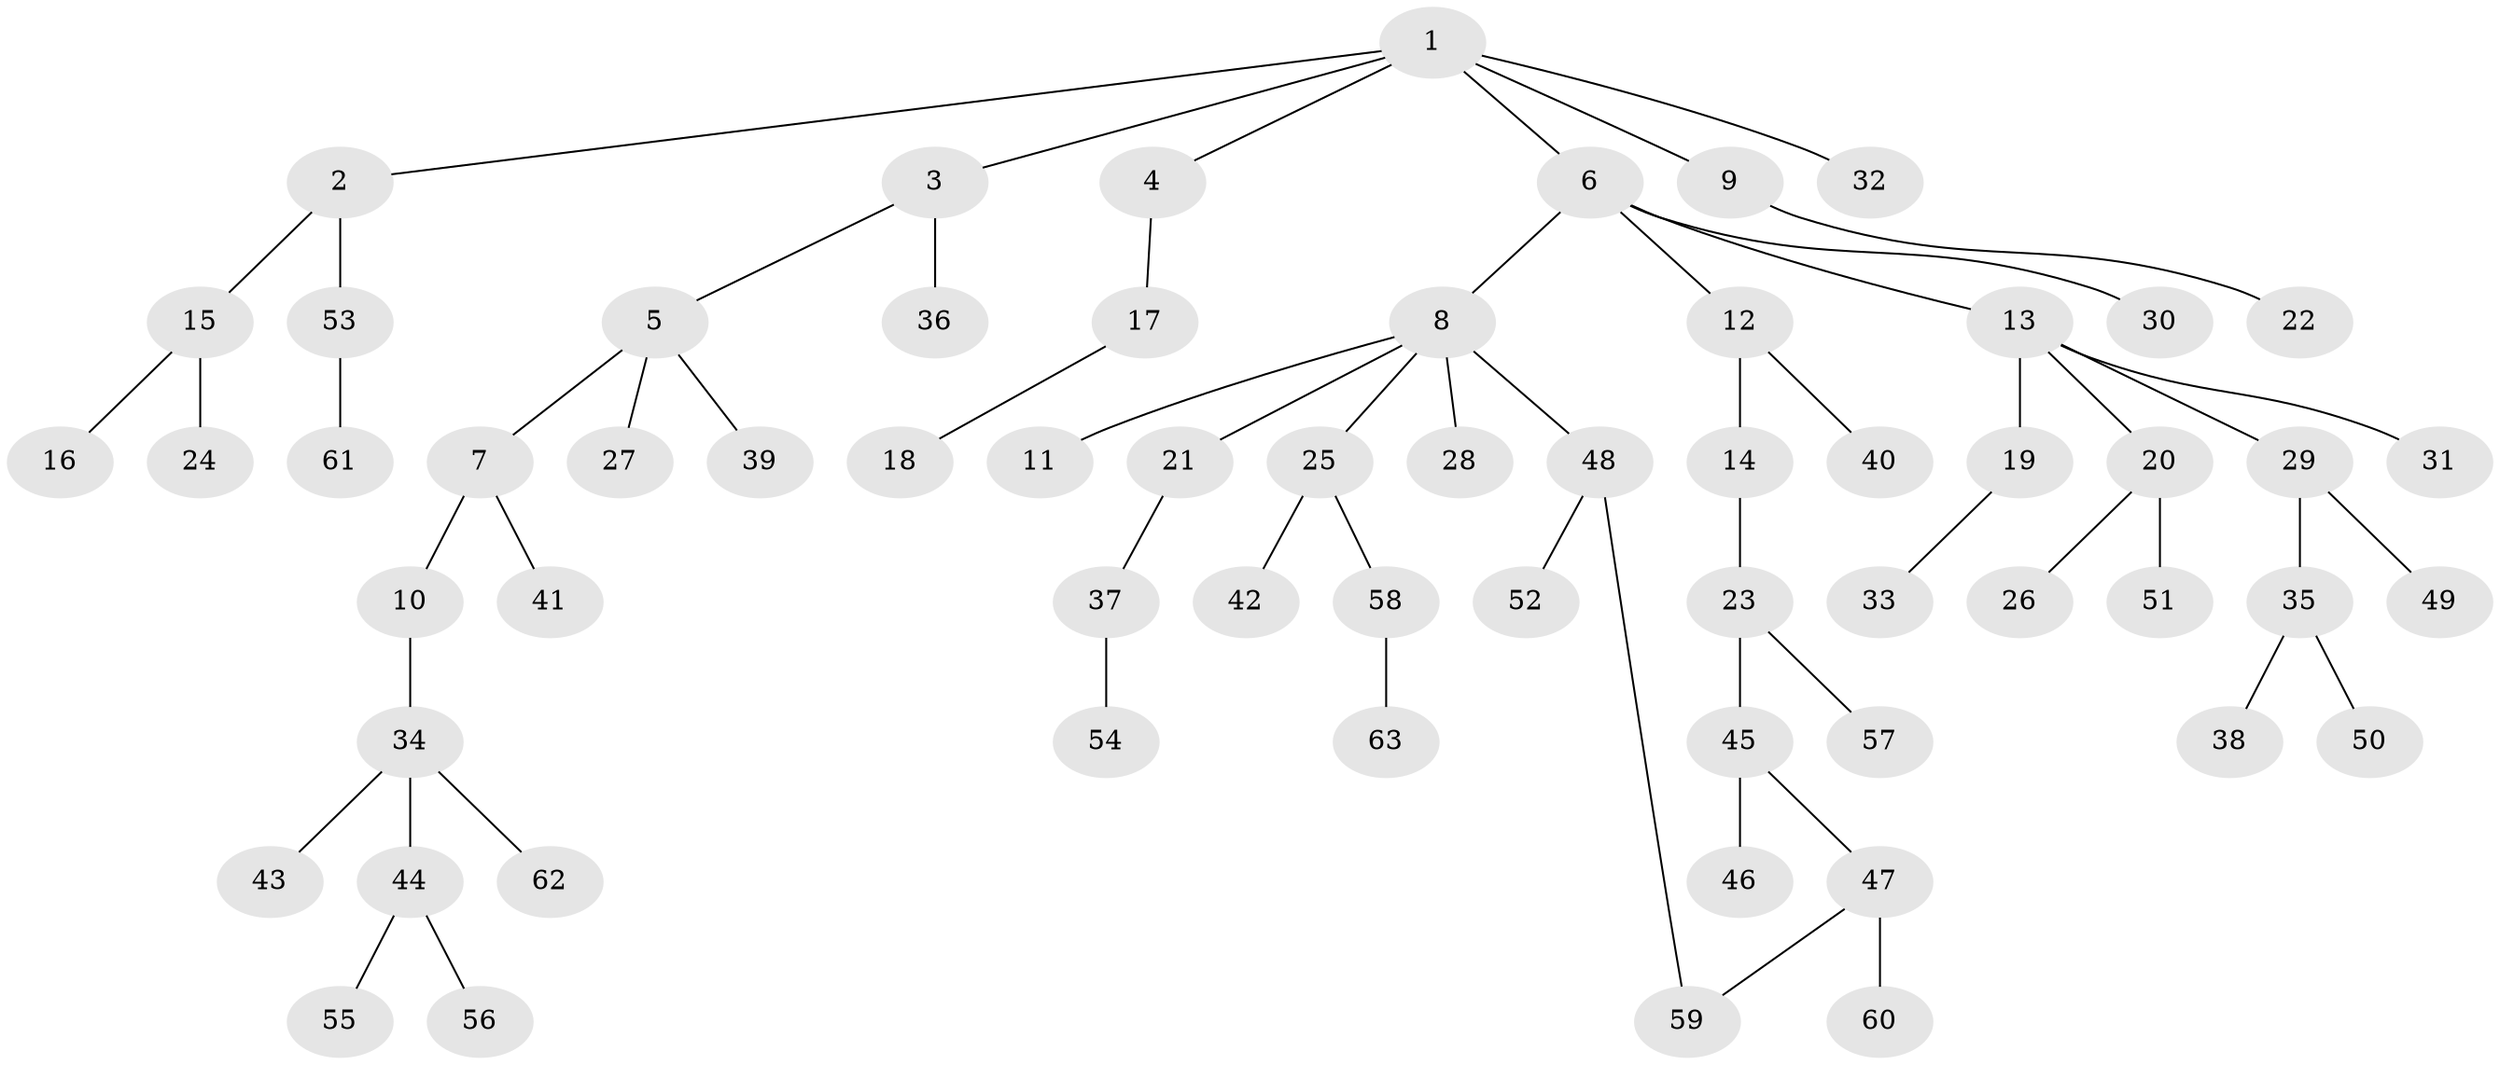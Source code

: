 // coarse degree distribution, {6: 0.023255813953488372, 3: 0.06976744186046512, 2: 0.23255813953488372, 8: 0.023255813953488372, 7: 0.023255813953488372, 4: 0.06976744186046512, 1: 0.5581395348837209}
// Generated by graph-tools (version 1.1) at 2025/23/03/03/25 07:23:33]
// undirected, 63 vertices, 63 edges
graph export_dot {
graph [start="1"]
  node [color=gray90,style=filled];
  1;
  2;
  3;
  4;
  5;
  6;
  7;
  8;
  9;
  10;
  11;
  12;
  13;
  14;
  15;
  16;
  17;
  18;
  19;
  20;
  21;
  22;
  23;
  24;
  25;
  26;
  27;
  28;
  29;
  30;
  31;
  32;
  33;
  34;
  35;
  36;
  37;
  38;
  39;
  40;
  41;
  42;
  43;
  44;
  45;
  46;
  47;
  48;
  49;
  50;
  51;
  52;
  53;
  54;
  55;
  56;
  57;
  58;
  59;
  60;
  61;
  62;
  63;
  1 -- 2;
  1 -- 3;
  1 -- 4;
  1 -- 6;
  1 -- 9;
  1 -- 32;
  2 -- 15;
  2 -- 53;
  3 -- 5;
  3 -- 36;
  4 -- 17;
  5 -- 7;
  5 -- 27;
  5 -- 39;
  6 -- 8;
  6 -- 12;
  6 -- 13;
  6 -- 30;
  7 -- 10;
  7 -- 41;
  8 -- 11;
  8 -- 21;
  8 -- 25;
  8 -- 28;
  8 -- 48;
  9 -- 22;
  10 -- 34;
  12 -- 14;
  12 -- 40;
  13 -- 19;
  13 -- 20;
  13 -- 29;
  13 -- 31;
  14 -- 23;
  15 -- 16;
  15 -- 24;
  17 -- 18;
  19 -- 33;
  20 -- 26;
  20 -- 51;
  21 -- 37;
  23 -- 45;
  23 -- 57;
  25 -- 42;
  25 -- 58;
  29 -- 35;
  29 -- 49;
  34 -- 43;
  34 -- 44;
  34 -- 62;
  35 -- 38;
  35 -- 50;
  37 -- 54;
  44 -- 55;
  44 -- 56;
  45 -- 46;
  45 -- 47;
  47 -- 59;
  47 -- 60;
  48 -- 52;
  48 -- 59;
  53 -- 61;
  58 -- 63;
}
